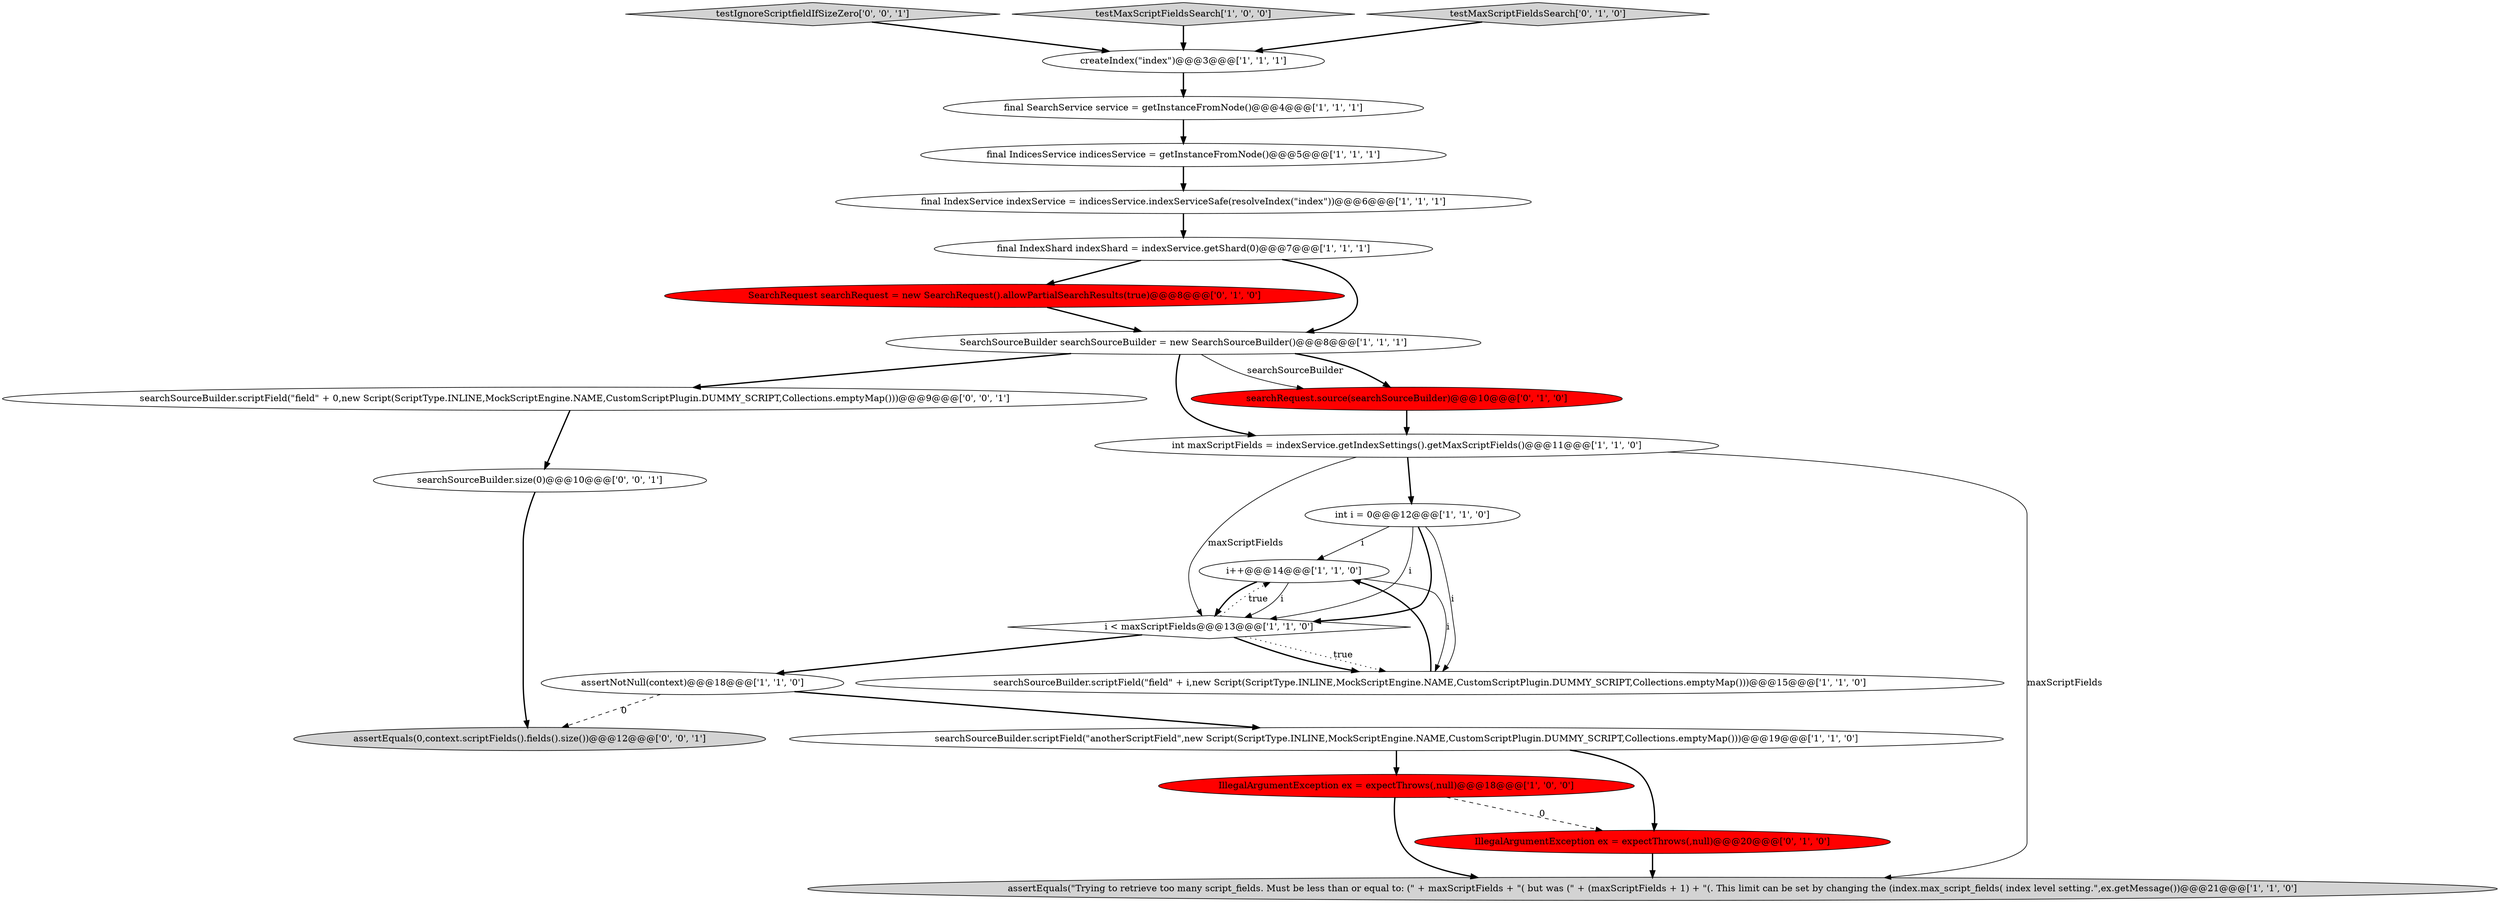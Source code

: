 digraph {
14 [style = filled, label = "SearchSourceBuilder searchSourceBuilder = new SearchSourceBuilder()@@@8@@@['1', '1', '1']", fillcolor = white, shape = ellipse image = "AAA0AAABBB1BBB"];
1 [style = filled, label = "int i = 0@@@12@@@['1', '1', '0']", fillcolor = white, shape = ellipse image = "AAA0AAABBB1BBB"];
11 [style = filled, label = "i++@@@14@@@['1', '1', '0']", fillcolor = white, shape = ellipse image = "AAA0AAABBB1BBB"];
19 [style = filled, label = "searchRequest.source(searchSourceBuilder)@@@10@@@['0', '1', '0']", fillcolor = red, shape = ellipse image = "AAA1AAABBB2BBB"];
21 [style = filled, label = "assertEquals(0,context.scriptFields().fields().size())@@@12@@@['0', '0', '1']", fillcolor = lightgray, shape = ellipse image = "AAA0AAABBB3BBB"];
20 [style = filled, label = "testIgnoreScriptfieldIfSizeZero['0', '0', '1']", fillcolor = lightgray, shape = diamond image = "AAA0AAABBB3BBB"];
7 [style = filled, label = "i < maxScriptFields@@@13@@@['1', '1', '0']", fillcolor = white, shape = diamond image = "AAA0AAABBB1BBB"];
13 [style = filled, label = "assertNotNull(context)@@@18@@@['1', '1', '0']", fillcolor = white, shape = ellipse image = "AAA0AAABBB1BBB"];
8 [style = filled, label = "searchSourceBuilder.scriptField(\"anotherScriptField\",new Script(ScriptType.INLINE,MockScriptEngine.NAME,CustomScriptPlugin.DUMMY_SCRIPT,Collections.emptyMap()))@@@19@@@['1', '1', '0']", fillcolor = white, shape = ellipse image = "AAA0AAABBB1BBB"];
18 [style = filled, label = "SearchRequest searchRequest = new SearchRequest().allowPartialSearchResults(true)@@@8@@@['0', '1', '0']", fillcolor = red, shape = ellipse image = "AAA1AAABBB2BBB"];
10 [style = filled, label = "testMaxScriptFieldsSearch['1', '0', '0']", fillcolor = lightgray, shape = diamond image = "AAA0AAABBB1BBB"];
3 [style = filled, label = "final IndexService indexService = indicesService.indexServiceSafe(resolveIndex(\"index\"))@@@6@@@['1', '1', '1']", fillcolor = white, shape = ellipse image = "AAA0AAABBB1BBB"];
0 [style = filled, label = "int maxScriptFields = indexService.getIndexSettings().getMaxScriptFields()@@@11@@@['1', '1', '0']", fillcolor = white, shape = ellipse image = "AAA0AAABBB1BBB"];
22 [style = filled, label = "searchSourceBuilder.scriptField(\"field\" + 0,new Script(ScriptType.INLINE,MockScriptEngine.NAME,CustomScriptPlugin.DUMMY_SCRIPT,Collections.emptyMap()))@@@9@@@['0', '0', '1']", fillcolor = white, shape = ellipse image = "AAA0AAABBB3BBB"];
2 [style = filled, label = "final IndicesService indicesService = getInstanceFromNode()@@@5@@@['1', '1', '1']", fillcolor = white, shape = ellipse image = "AAA0AAABBB1BBB"];
6 [style = filled, label = "final SearchService service = getInstanceFromNode()@@@4@@@['1', '1', '1']", fillcolor = white, shape = ellipse image = "AAA0AAABBB1BBB"];
16 [style = filled, label = "IllegalArgumentException ex = expectThrows(,null)@@@20@@@['0', '1', '0']", fillcolor = red, shape = ellipse image = "AAA1AAABBB2BBB"];
5 [style = filled, label = "createIndex(\"index\")@@@3@@@['1', '1', '1']", fillcolor = white, shape = ellipse image = "AAA0AAABBB1BBB"];
15 [style = filled, label = "searchSourceBuilder.scriptField(\"field\" + i,new Script(ScriptType.INLINE,MockScriptEngine.NAME,CustomScriptPlugin.DUMMY_SCRIPT,Collections.emptyMap()))@@@15@@@['1', '1', '0']", fillcolor = white, shape = ellipse image = "AAA0AAABBB1BBB"];
12 [style = filled, label = "IllegalArgumentException ex = expectThrows(,null)@@@18@@@['1', '0', '0']", fillcolor = red, shape = ellipse image = "AAA1AAABBB1BBB"];
4 [style = filled, label = "final IndexShard indexShard = indexService.getShard(0)@@@7@@@['1', '1', '1']", fillcolor = white, shape = ellipse image = "AAA0AAABBB1BBB"];
9 [style = filled, label = "assertEquals(\"Trying to retrieve too many script_fields. Must be less than or equal to: (\" + maxScriptFields + \"( but was (\" + (maxScriptFields + 1) + \"(. This limit can be set by changing the (index.max_script_fields( index level setting.\",ex.getMessage())@@@21@@@['1', '1', '0']", fillcolor = lightgray, shape = ellipse image = "AAA0AAABBB1BBB"];
17 [style = filled, label = "testMaxScriptFieldsSearch['0', '1', '0']", fillcolor = lightgray, shape = diamond image = "AAA0AAABBB2BBB"];
23 [style = filled, label = "searchSourceBuilder.size(0)@@@10@@@['0', '0', '1']", fillcolor = white, shape = ellipse image = "AAA0AAABBB3BBB"];
7->13 [style = bold, label=""];
8->16 [style = bold, label=""];
17->5 [style = bold, label=""];
4->14 [style = bold, label=""];
16->9 [style = bold, label=""];
12->16 [style = dashed, label="0"];
2->3 [style = bold, label=""];
14->22 [style = bold, label=""];
14->19 [style = bold, label=""];
11->7 [style = solid, label="i"];
4->18 [style = bold, label=""];
12->9 [style = bold, label=""];
3->4 [style = bold, label=""];
1->7 [style = bold, label=""];
22->23 [style = bold, label=""];
11->15 [style = solid, label="i"];
1->15 [style = solid, label="i"];
7->15 [style = dotted, label="true"];
19->0 [style = bold, label=""];
20->5 [style = bold, label=""];
6->2 [style = bold, label=""];
13->21 [style = dashed, label="0"];
10->5 [style = bold, label=""];
5->6 [style = bold, label=""];
14->0 [style = bold, label=""];
15->11 [style = bold, label=""];
23->21 [style = bold, label=""];
7->11 [style = dotted, label="true"];
0->1 [style = bold, label=""];
1->11 [style = solid, label="i"];
7->15 [style = bold, label=""];
14->19 [style = solid, label="searchSourceBuilder"];
13->8 [style = bold, label=""];
0->9 [style = solid, label="maxScriptFields"];
18->14 [style = bold, label=""];
8->12 [style = bold, label=""];
11->7 [style = bold, label=""];
1->7 [style = solid, label="i"];
0->7 [style = solid, label="maxScriptFields"];
}
